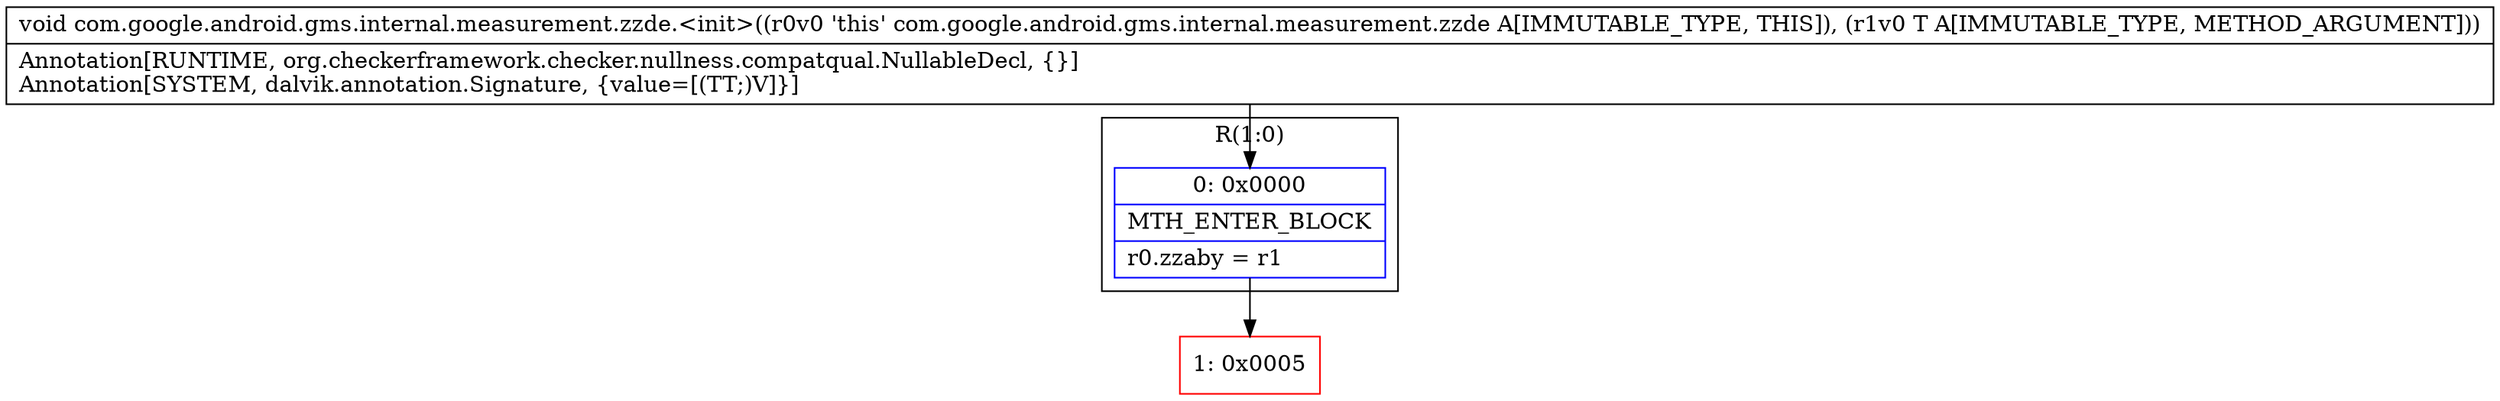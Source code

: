 digraph "CFG forcom.google.android.gms.internal.measurement.zzde.\<init\>(Ljava\/lang\/Object;)V" {
subgraph cluster_Region_46847133 {
label = "R(1:0)";
node [shape=record,color=blue];
Node_0 [shape=record,label="{0\:\ 0x0000|MTH_ENTER_BLOCK\l|r0.zzaby = r1\l}"];
}
Node_1 [shape=record,color=red,label="{1\:\ 0x0005}"];
MethodNode[shape=record,label="{void com.google.android.gms.internal.measurement.zzde.\<init\>((r0v0 'this' com.google.android.gms.internal.measurement.zzde A[IMMUTABLE_TYPE, THIS]), (r1v0 T A[IMMUTABLE_TYPE, METHOD_ARGUMENT]))  | Annotation[RUNTIME, org.checkerframework.checker.nullness.compatqual.NullableDecl, \{\}]\lAnnotation[SYSTEM, dalvik.annotation.Signature, \{value=[(TT;)V]\}]\l}"];
MethodNode -> Node_0;
Node_0 -> Node_1;
}

